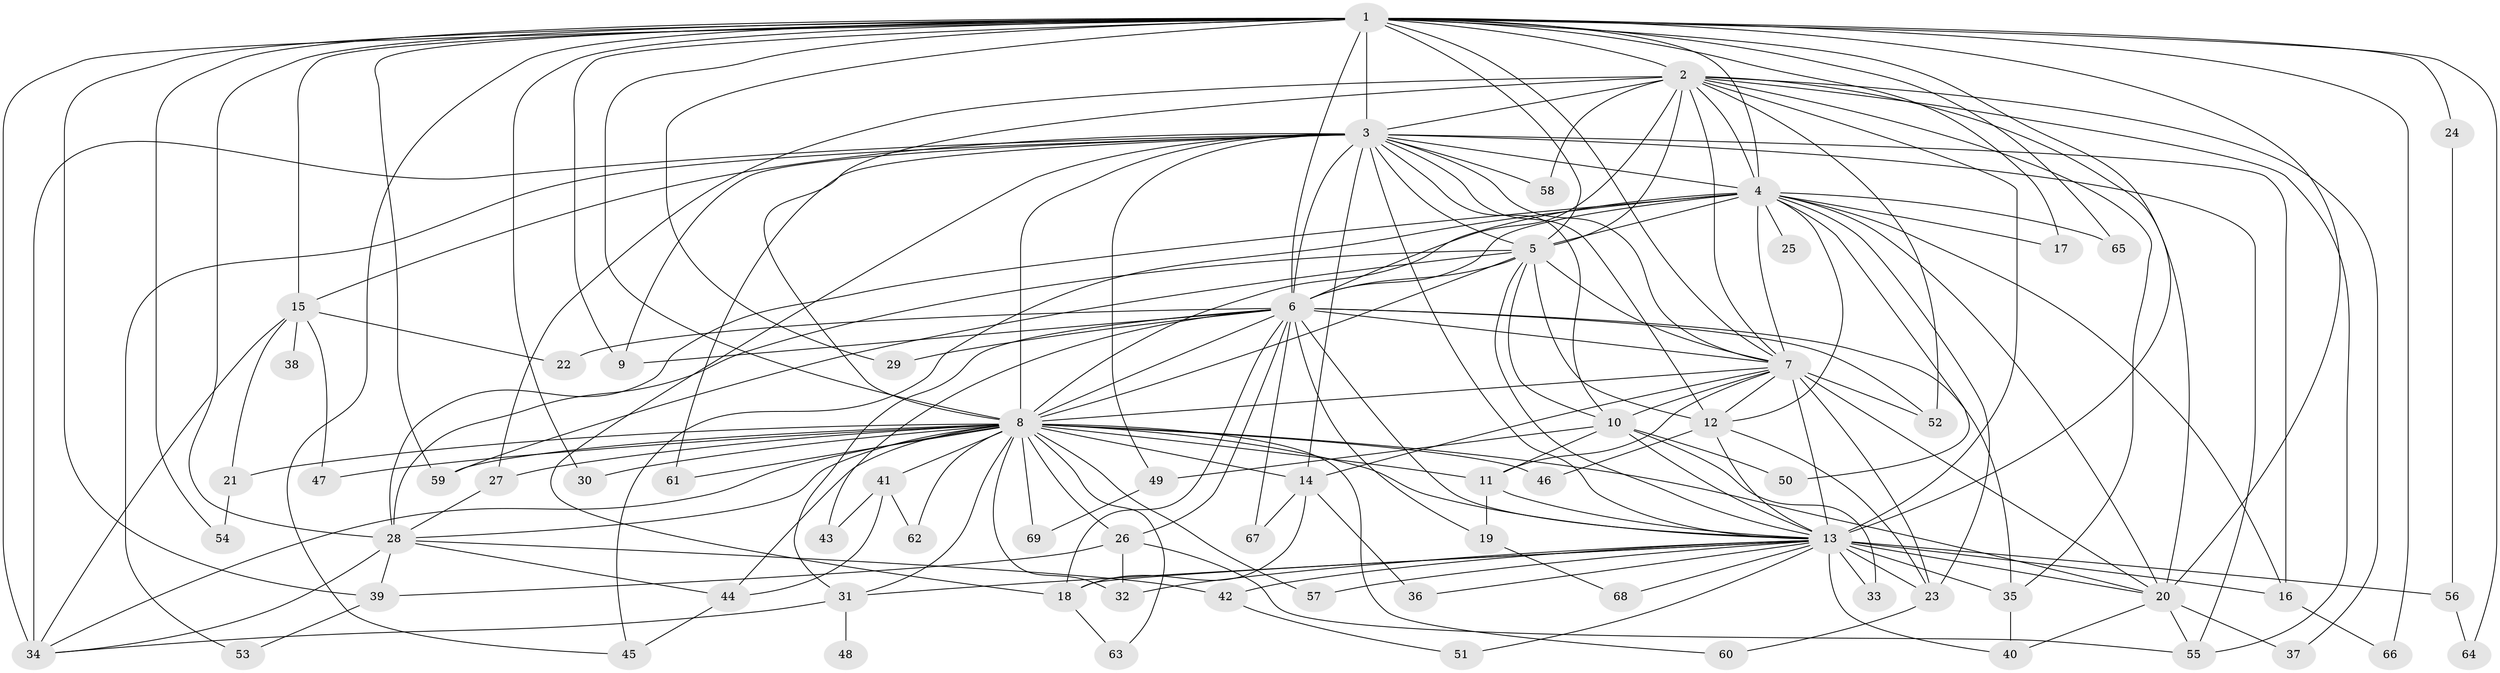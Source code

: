 // original degree distribution, {28: 0.007246376811594203, 13: 0.007246376811594203, 24: 0.014492753623188406, 20: 0.014492753623188406, 18: 0.007246376811594203, 25: 0.007246376811594203, 37: 0.014492753623188406, 3: 0.21739130434782608, 5: 0.057971014492753624, 6: 0.028985507246376812, 8: 0.014492753623188406, 4: 0.06521739130434782, 2: 0.5434782608695652}
// Generated by graph-tools (version 1.1) at 2025/35/03/09/25 02:35:07]
// undirected, 69 vertices, 186 edges
graph export_dot {
graph [start="1"]
  node [color=gray90,style=filled];
  1;
  2;
  3;
  4;
  5;
  6;
  7;
  8;
  9;
  10;
  11;
  12;
  13;
  14;
  15;
  16;
  17;
  18;
  19;
  20;
  21;
  22;
  23;
  24;
  25;
  26;
  27;
  28;
  29;
  30;
  31;
  32;
  33;
  34;
  35;
  36;
  37;
  38;
  39;
  40;
  41;
  42;
  43;
  44;
  45;
  46;
  47;
  48;
  49;
  50;
  51;
  52;
  53;
  54;
  55;
  56;
  57;
  58;
  59;
  60;
  61;
  62;
  63;
  64;
  65;
  66;
  67;
  68;
  69;
  1 -- 2 [weight=3.0];
  1 -- 3 [weight=2.0];
  1 -- 4 [weight=1.0];
  1 -- 5 [weight=1.0];
  1 -- 6 [weight=1.0];
  1 -- 7 [weight=1.0];
  1 -- 8 [weight=1.0];
  1 -- 9 [weight=1.0];
  1 -- 13 [weight=1.0];
  1 -- 15 [weight=1.0];
  1 -- 17 [weight=1.0];
  1 -- 20 [weight=1.0];
  1 -- 24 [weight=1.0];
  1 -- 28 [weight=1.0];
  1 -- 29 [weight=1.0];
  1 -- 30 [weight=1.0];
  1 -- 34 [weight=1.0];
  1 -- 39 [weight=1.0];
  1 -- 45 [weight=1.0];
  1 -- 54 [weight=1.0];
  1 -- 59 [weight=1.0];
  1 -- 64 [weight=1.0];
  1 -- 65 [weight=1.0];
  1 -- 66 [weight=1.0];
  2 -- 3 [weight=4.0];
  2 -- 4 [weight=2.0];
  2 -- 5 [weight=2.0];
  2 -- 6 [weight=2.0];
  2 -- 7 [weight=2.0];
  2 -- 8 [weight=2.0];
  2 -- 13 [weight=2.0];
  2 -- 20 [weight=1.0];
  2 -- 27 [weight=1.0];
  2 -- 35 [weight=1.0];
  2 -- 37 [weight=1.0];
  2 -- 52 [weight=1.0];
  2 -- 55 [weight=1.0];
  2 -- 58 [weight=1.0];
  3 -- 4 [weight=4.0];
  3 -- 5 [weight=3.0];
  3 -- 6 [weight=3.0];
  3 -- 7 [weight=3.0];
  3 -- 8 [weight=3.0];
  3 -- 9 [weight=2.0];
  3 -- 10 [weight=1.0];
  3 -- 12 [weight=1.0];
  3 -- 13 [weight=4.0];
  3 -- 14 [weight=2.0];
  3 -- 15 [weight=1.0];
  3 -- 16 [weight=1.0];
  3 -- 18 [weight=1.0];
  3 -- 34 [weight=5.0];
  3 -- 49 [weight=1.0];
  3 -- 53 [weight=1.0];
  3 -- 55 [weight=1.0];
  3 -- 58 [weight=1.0];
  3 -- 61 [weight=1.0];
  4 -- 5 [weight=1.0];
  4 -- 6 [weight=1.0];
  4 -- 7 [weight=1.0];
  4 -- 8 [weight=1.0];
  4 -- 12 [weight=1.0];
  4 -- 16 [weight=1.0];
  4 -- 17 [weight=1.0];
  4 -- 20 [weight=1.0];
  4 -- 23 [weight=1.0];
  4 -- 25 [weight=1.0];
  4 -- 28 [weight=1.0];
  4 -- 45 [weight=1.0];
  4 -- 50 [weight=1.0];
  4 -- 65 [weight=1.0];
  5 -- 6 [weight=1.0];
  5 -- 7 [weight=1.0];
  5 -- 8 [weight=1.0];
  5 -- 10 [weight=1.0];
  5 -- 12 [weight=1.0];
  5 -- 13 [weight=1.0];
  5 -- 28 [weight=6.0];
  5 -- 59 [weight=1.0];
  6 -- 7 [weight=1.0];
  6 -- 8 [weight=1.0];
  6 -- 9 [weight=2.0];
  6 -- 13 [weight=2.0];
  6 -- 18 [weight=1.0];
  6 -- 19 [weight=1.0];
  6 -- 22 [weight=1.0];
  6 -- 26 [weight=1.0];
  6 -- 29 [weight=1.0];
  6 -- 31 [weight=1.0];
  6 -- 35 [weight=1.0];
  6 -- 43 [weight=1.0];
  6 -- 52 [weight=1.0];
  6 -- 67 [weight=1.0];
  7 -- 8 [weight=1.0];
  7 -- 10 [weight=1.0];
  7 -- 11 [weight=1.0];
  7 -- 12 [weight=1.0];
  7 -- 13 [weight=18.0];
  7 -- 14 [weight=2.0];
  7 -- 20 [weight=1.0];
  7 -- 23 [weight=1.0];
  7 -- 52 [weight=1.0];
  8 -- 11 [weight=2.0];
  8 -- 13 [weight=1.0];
  8 -- 14 [weight=1.0];
  8 -- 20 [weight=1.0];
  8 -- 21 [weight=1.0];
  8 -- 26 [weight=1.0];
  8 -- 27 [weight=1.0];
  8 -- 28 [weight=1.0];
  8 -- 30 [weight=1.0];
  8 -- 31 [weight=1.0];
  8 -- 32 [weight=1.0];
  8 -- 34 [weight=1.0];
  8 -- 41 [weight=1.0];
  8 -- 44 [weight=1.0];
  8 -- 46 [weight=1.0];
  8 -- 47 [weight=1.0];
  8 -- 57 [weight=1.0];
  8 -- 59 [weight=1.0];
  8 -- 60 [weight=1.0];
  8 -- 61 [weight=1.0];
  8 -- 62 [weight=1.0];
  8 -- 63 [weight=1.0];
  8 -- 69 [weight=1.0];
  10 -- 11 [weight=1.0];
  10 -- 13 [weight=1.0];
  10 -- 33 [weight=1.0];
  10 -- 49 [weight=1.0];
  10 -- 50 [weight=1.0];
  11 -- 13 [weight=2.0];
  11 -- 19 [weight=1.0];
  12 -- 13 [weight=1.0];
  12 -- 23 [weight=1.0];
  12 -- 46 [weight=1.0];
  13 -- 16 [weight=2.0];
  13 -- 18 [weight=1.0];
  13 -- 20 [weight=1.0];
  13 -- 23 [weight=1.0];
  13 -- 31 [weight=1.0];
  13 -- 32 [weight=1.0];
  13 -- 33 [weight=1.0];
  13 -- 35 [weight=1.0];
  13 -- 36 [weight=1.0];
  13 -- 40 [weight=1.0];
  13 -- 42 [weight=1.0];
  13 -- 51 [weight=1.0];
  13 -- 56 [weight=1.0];
  13 -- 57 [weight=1.0];
  13 -- 68 [weight=1.0];
  14 -- 18 [weight=1.0];
  14 -- 36 [weight=1.0];
  14 -- 67 [weight=1.0];
  15 -- 21 [weight=1.0];
  15 -- 22 [weight=1.0];
  15 -- 34 [weight=1.0];
  15 -- 38 [weight=1.0];
  15 -- 47 [weight=1.0];
  16 -- 66 [weight=1.0];
  18 -- 63 [weight=1.0];
  19 -- 68 [weight=1.0];
  20 -- 37 [weight=1.0];
  20 -- 40 [weight=1.0];
  20 -- 55 [weight=1.0];
  21 -- 54 [weight=1.0];
  23 -- 60 [weight=1.0];
  24 -- 56 [weight=1.0];
  26 -- 32 [weight=1.0];
  26 -- 39 [weight=1.0];
  26 -- 55 [weight=1.0];
  27 -- 28 [weight=1.0];
  28 -- 34 [weight=2.0];
  28 -- 39 [weight=1.0];
  28 -- 42 [weight=1.0];
  28 -- 44 [weight=1.0];
  31 -- 34 [weight=1.0];
  31 -- 48 [weight=1.0];
  35 -- 40 [weight=1.0];
  39 -- 53 [weight=1.0];
  41 -- 43 [weight=1.0];
  41 -- 44 [weight=1.0];
  41 -- 62 [weight=1.0];
  42 -- 51 [weight=1.0];
  44 -- 45 [weight=1.0];
  49 -- 69 [weight=1.0];
  56 -- 64 [weight=1.0];
}
